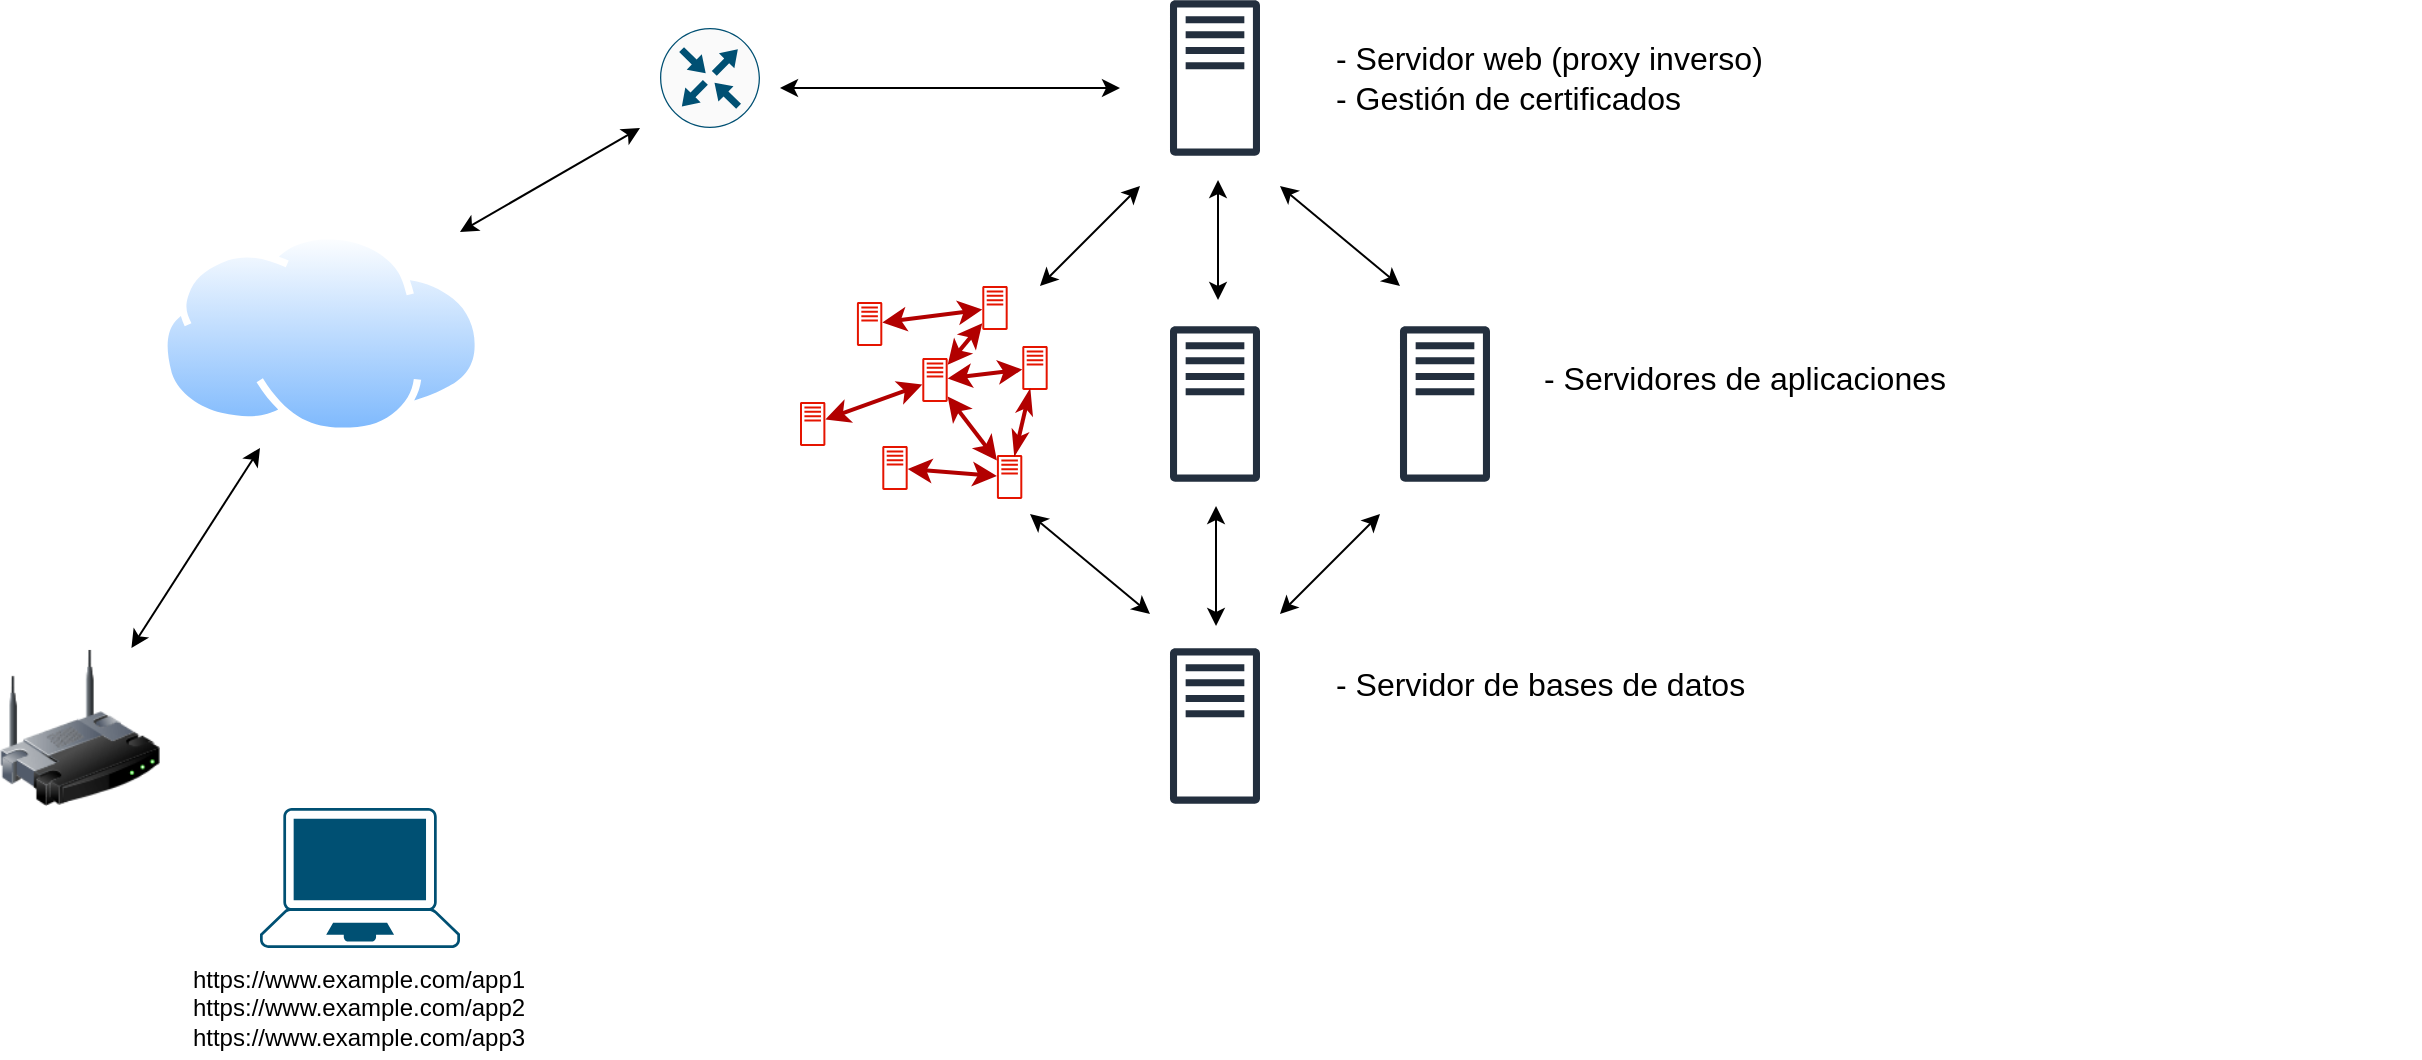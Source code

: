 <mxfile version="14.4.8" type="device"><diagram id="_iw5FYlWE8W93IZhSCup" name="Page-1"><mxGraphModel dx="1646" dy="1011" grid="1" gridSize="10" guides="1" tooltips="1" connect="1" arrows="1" fold="1" page="1" pageScale="1" pageWidth="1169" pageHeight="827" math="0" shadow="0"><root><mxCell id="0"/><mxCell id="1" parent="0"/><mxCell id="tMcyOFPm4zsBHrR0b8Am-1" value="" style="aspect=fixed;perimeter=ellipsePerimeter;html=1;align=center;shadow=0;dashed=0;spacingTop=3;image;image=img/lib/active_directory/internet_cloud.svg;" parent="1" vertex="1"><mxGeometry x="130" y="273" width="161.11" height="101.5" as="geometry"/></mxCell><mxCell id="tMcyOFPm4zsBHrR0b8Am-2" value="" style="points=[[0.13,0.02,0],[0.5,0,0],[0.87,0.02,0],[0.885,0.4,0],[0.985,0.985,0],[0.5,1,0],[0.015,0.985,0],[0.115,0.4,0]];verticalLabelPosition=bottom;html=1;verticalAlign=top;aspect=fixed;align=center;pointerEvents=1;shape=mxgraph.cisco19.laptop;fillColor=#005073;strokeColor=none;" parent="1" vertex="1"><mxGeometry x="179.995" y="561" width="100" height="70" as="geometry"/></mxCell><mxCell id="tMcyOFPm4zsBHrR0b8Am-3" value="" style="outlineConnect=0;fontColor=#232F3E;gradientColor=none;fillColor=#232F3E;strokeColor=none;dashed=0;verticalLabelPosition=bottom;verticalAlign=top;align=center;html=1;fontSize=12;fontStyle=0;aspect=fixed;pointerEvents=1;shape=mxgraph.aws4.traditional_server;" parent="1" vertex="1"><mxGeometry x="634.995" y="157" width="45" height="78" as="geometry"/></mxCell><mxCell id="tMcyOFPm4zsBHrR0b8Am-4" value="" style="endArrow=classic;startArrow=classic;html=1;" parent="1" source="tMcyOFPm4zsBHrR0b8Am-9" edge="1"><mxGeometry width="50" height="50" relative="1" as="geometry"><mxPoint x="180" y="451" as="sourcePoint"/><mxPoint x="180" y="381" as="targetPoint"/></mxGeometry></mxCell><mxCell id="tMcyOFPm4zsBHrR0b8Am-6" value="" style="endArrow=classic;startArrow=classic;html=1;" parent="1" edge="1"><mxGeometry width="50" height="50" relative="1" as="geometry"><mxPoint x="279.99" y="273" as="sourcePoint"/><mxPoint x="370" y="221" as="targetPoint"/></mxGeometry></mxCell><mxCell id="tMcyOFPm4zsBHrR0b8Am-7" value="&lt;div&gt;https://www.example.com/app1&lt;/div&gt;&lt;div&gt;https://www.example.com/app2&lt;/div&gt;&lt;div&gt;https://www.example.com/app3&lt;br&gt;&lt;/div&gt;" style="text;html=1;resizable=0;autosize=1;align=center;verticalAlign=middle;points=[];fillColor=none;strokeColor=none;rounded=0;" parent="1" vertex="1"><mxGeometry x="124" y="636" width="210" height="50" as="geometry"/></mxCell><mxCell id="tMcyOFPm4zsBHrR0b8Am-8" value="" style="points=[[0.5,0,0],[1,0.5,0],[0.5,1,0],[0,0.5,0],[0.145,0.145,0],[0.856,0.145,0],[0.855,0.856,0],[0.145,0.855,0]];verticalLabelPosition=bottom;html=1;verticalAlign=top;aspect=fixed;align=center;pointerEvents=1;shape=mxgraph.cisco19.rect;prIcon=router;fillColor=#FAFAFA;strokeColor=#005073;" parent="1" vertex="1"><mxGeometry x="380" y="171" width="50" height="50" as="geometry"/></mxCell><mxCell id="tMcyOFPm4zsBHrR0b8Am-9" value="" style="image;html=1;image=img/lib/clip_art/networking/Wireless_Router_128x128.png" parent="1" vertex="1"><mxGeometry x="50" y="481" width="80" height="80" as="geometry"/></mxCell><mxCell id="tMcyOFPm4zsBHrR0b8Am-16" value="" style="endArrow=classic;startArrow=classic;html=1;" parent="1" edge="1"><mxGeometry width="50" height="50" relative="1" as="geometry"><mxPoint x="440" y="201" as="sourcePoint"/><mxPoint x="610" y="201" as="targetPoint"/></mxGeometry></mxCell><mxCell id="tMcyOFPm4zsBHrR0b8Am-17" value="&lt;div style=&quot;font-size: 16px&quot;&gt;&lt;font style=&quot;font-size: 16px&quot;&gt;- Servidor web (proxy inverso)&lt;br&gt;&lt;/font&gt;&lt;/div&gt;&lt;div style=&quot;font-size: 16px&quot;&gt;&lt;font style=&quot;font-size: 16px&quot;&gt;- Gestión de certificados&lt;br&gt;&lt;/font&gt;&lt;/div&gt;" style="text;html=1;resizable=0;autosize=1;align=left;verticalAlign=middle;points=[];fillColor=none;strokeColor=none;rounded=0;" parent="1" vertex="1"><mxGeometry x="716" y="181" width="260" height="30" as="geometry"/></mxCell><mxCell id="tMcyOFPm4zsBHrR0b8Am-20" value="" style="outlineConnect=0;fontColor=#232F3E;gradientColor=none;fillColor=#232F3E;strokeColor=none;dashed=0;verticalLabelPosition=bottom;verticalAlign=top;align=center;html=1;fontSize=12;fontStyle=0;aspect=fixed;pointerEvents=1;shape=mxgraph.aws4.traditional_server;" parent="1" vertex="1"><mxGeometry x="634.995" y="481" width="45" height="78" as="geometry"/></mxCell><mxCell id="tMcyOFPm4zsBHrR0b8Am-21" value="&lt;div style=&quot;font-size: 16px&quot;&gt;&lt;font style=&quot;font-size: 16px&quot;&gt;- Servidor de bases de datos&lt;/font&gt;&lt;/div&gt;" style="text;whiteSpace=wrap;html=1;" parent="1" vertex="1"><mxGeometry x="716" y="483" width="260" height="30" as="geometry"/></mxCell><mxCell id="tMcyOFPm4zsBHrR0b8Am-22" value="" style="endArrow=classic;startArrow=classic;html=1;" parent="1" edge="1"><mxGeometry width="50" height="50" relative="1" as="geometry"><mxPoint x="659.01" y="307" as="sourcePoint"/><mxPoint x="659.01" y="247" as="targetPoint"/></mxGeometry></mxCell><mxCell id="tMcyOFPm4zsBHrR0b8Am-23" value="" style="outlineConnect=0;fontColor=#ffffff;fillColor=#e51400;strokeColor=#B20000;dashed=0;verticalLabelPosition=bottom;verticalAlign=top;align=center;html=1;fontSize=12;fontStyle=0;aspect=fixed;pointerEvents=1;shape=mxgraph.aws4.traditional_server;strokeWidth=2;" parent="1" vertex="1"><mxGeometry x="541.15" y="300" width="12.69" height="22" as="geometry"/></mxCell><mxCell id="tMcyOFPm4zsBHrR0b8Am-24" value="" style="outlineConnect=0;fontColor=#232F3E;gradientColor=none;fillColor=#232F3E;strokeColor=none;dashed=0;verticalLabelPosition=bottom;verticalAlign=top;align=center;html=1;fontSize=12;fontStyle=0;aspect=fixed;pointerEvents=1;shape=mxgraph.aws4.traditional_server;" parent="1" vertex="1"><mxGeometry x="635" y="320" width="45" height="78" as="geometry"/></mxCell><mxCell id="tMcyOFPm4zsBHrR0b8Am-25" value="" style="outlineConnect=0;fontColor=#232F3E;gradientColor=none;fillColor=#232F3E;strokeColor=none;dashed=0;verticalLabelPosition=bottom;verticalAlign=top;align=center;html=1;fontSize=12;fontStyle=0;aspect=fixed;pointerEvents=1;shape=mxgraph.aws4.traditional_server;" parent="1" vertex="1"><mxGeometry x="749.995" y="320" width="45" height="78" as="geometry"/></mxCell><mxCell id="tMcyOFPm4zsBHrR0b8Am-26" value="" style="endArrow=classic;startArrow=classic;html=1;" parent="1" edge="1"><mxGeometry width="50" height="50" relative="1" as="geometry"><mxPoint x="658.01" y="470" as="sourcePoint"/><mxPoint x="658.01" y="410" as="targetPoint"/></mxGeometry></mxCell><mxCell id="tMcyOFPm4zsBHrR0b8Am-27" value="" style="endArrow=classic;startArrow=classic;html=1;" parent="1" edge="1"><mxGeometry width="50" height="50" relative="1" as="geometry"><mxPoint x="570" y="300" as="sourcePoint"/><mxPoint x="620" y="250" as="targetPoint"/></mxGeometry></mxCell><mxCell id="tMcyOFPm4zsBHrR0b8Am-28" value="" style="endArrow=classic;startArrow=classic;html=1;" parent="1" edge="1"><mxGeometry width="50" height="50" relative="1" as="geometry"><mxPoint x="749.99" y="300" as="sourcePoint"/><mxPoint x="689.99" y="250" as="targetPoint"/></mxGeometry></mxCell><mxCell id="tMcyOFPm4zsBHrR0b8Am-29" value="&lt;div style=&quot;font-size: 16px&quot;&gt;&lt;font style=&quot;font-size: 16px&quot;&gt;- Servidores de aplicaciones&lt;/font&gt;&lt;/div&gt;&lt;div style=&quot;font-size: 16px&quot;&gt;&lt;font style=&quot;font-size: 16px&quot;&gt;&lt;br&gt;&lt;/font&gt;&lt;/div&gt;" style="text;whiteSpace=wrap;html=1;" parent="1" vertex="1"><mxGeometry x="820" y="330" width="440" height="30" as="geometry"/></mxCell><mxCell id="tMcyOFPm4zsBHrR0b8Am-30" value="" style="endArrow=classic;startArrow=classic;html=1;" parent="1" edge="1"><mxGeometry width="50" height="50" relative="1" as="geometry"><mxPoint x="690" y="464" as="sourcePoint"/><mxPoint x="740" y="414" as="targetPoint"/></mxGeometry></mxCell><mxCell id="tMcyOFPm4zsBHrR0b8Am-31" value="" style="endArrow=classic;startArrow=classic;html=1;" parent="1" edge="1"><mxGeometry width="50" height="50" relative="1" as="geometry"><mxPoint x="625.0" y="464" as="sourcePoint"/><mxPoint x="565.0" y="414" as="targetPoint"/></mxGeometry></mxCell><mxCell id="XmUVGO1t5C8wW_1ND43A-1" value="" style="outlineConnect=0;fontColor=#ffffff;fillColor=#e51400;strokeColor=#B20000;dashed=0;verticalLabelPosition=bottom;verticalAlign=top;align=center;html=1;fontSize=12;fontStyle=0;aspect=fixed;pointerEvents=1;shape=mxgraph.aws4.traditional_server;strokeWidth=2;" parent="1" vertex="1"><mxGeometry x="478.46" y="308" width="12.69" height="22" as="geometry"/></mxCell><mxCell id="XmUVGO1t5C8wW_1ND43A-2" value="" style="outlineConnect=0;fontColor=#ffffff;fillColor=#e51400;strokeColor=#B20000;dashed=0;verticalLabelPosition=bottom;verticalAlign=top;align=center;html=1;fontSize=12;fontStyle=0;aspect=fixed;pointerEvents=1;shape=mxgraph.aws4.traditional_server;strokeWidth=2;" parent="1" vertex="1"><mxGeometry x="450" y="358" width="12.69" height="22" as="geometry"/></mxCell><mxCell id="XmUVGO1t5C8wW_1ND43A-3" value="" style="outlineConnect=0;fontColor=#ffffff;fillColor=#e51400;strokeColor=#B20000;dashed=0;verticalLabelPosition=bottom;verticalAlign=top;align=center;html=1;fontSize=12;fontStyle=0;aspect=fixed;pointerEvents=1;shape=mxgraph.aws4.traditional_server;strokeWidth=2;" parent="1" vertex="1"><mxGeometry x="491.15" y="380" width="12.69" height="22" as="geometry"/></mxCell><mxCell id="XmUVGO1t5C8wW_1ND43A-4" value="" style="outlineConnect=0;fontColor=#ffffff;fillColor=#e51400;strokeColor=#B20000;dashed=0;verticalLabelPosition=bottom;verticalAlign=top;align=center;html=1;fontSize=12;fontStyle=0;aspect=fixed;pointerEvents=1;shape=mxgraph.aws4.traditional_server;strokeWidth=2;" parent="1" vertex="1"><mxGeometry x="511.15" y="336" width="12.69" height="22" as="geometry"/></mxCell><mxCell id="XmUVGO1t5C8wW_1ND43A-5" value="" style="outlineConnect=0;fontColor=#ffffff;fillColor=#e51400;strokeColor=#B20000;dashed=0;verticalLabelPosition=bottom;verticalAlign=top;align=center;html=1;fontSize=12;fontStyle=0;aspect=fixed;pointerEvents=1;shape=mxgraph.aws4.traditional_server;strokeWidth=2;" parent="1" vertex="1"><mxGeometry x="548.46" y="384.5" width="12.69" height="22" as="geometry"/></mxCell><mxCell id="XmUVGO1t5C8wW_1ND43A-6" value="" style="outlineConnect=0;fontColor=#ffffff;fillColor=#e51400;strokeColor=#B20000;dashed=0;verticalLabelPosition=bottom;verticalAlign=top;align=center;html=1;fontSize=12;fontStyle=0;aspect=fixed;pointerEvents=1;shape=mxgraph.aws4.traditional_server;strokeWidth=2;" parent="1" vertex="1"><mxGeometry x="561.15" y="330" width="12.69" height="22" as="geometry"/></mxCell><mxCell id="XmUVGO1t5C8wW_1ND43A-7" value="" style="endArrow=classicThin;startArrow=classicThin;html=1;endFill=1;startFill=1;fillColor=#e51400;strokeColor=#B20000;strokeWidth=2;" parent="1" source="XmUVGO1t5C8wW_1ND43A-5" target="XmUVGO1t5C8wW_1ND43A-6" edge="1"><mxGeometry width="50" height="50" relative="1" as="geometry"><mxPoint x="541.15" y="440" as="sourcePoint"/><mxPoint x="591.15" y="390" as="targetPoint"/></mxGeometry></mxCell><mxCell id="XmUVGO1t5C8wW_1ND43A-8" value="" style="endArrow=classic;startArrow=classic;html=1;fillColor=#e51400;strokeColor=#B20000;strokeWidth=2;" parent="1" source="XmUVGO1t5C8wW_1ND43A-4" target="tMcyOFPm4zsBHrR0b8Am-23" edge="1"><mxGeometry width="50" height="50" relative="1" as="geometry"><mxPoint x="541.15" y="440" as="sourcePoint"/><mxPoint x="591.15" y="390" as="targetPoint"/></mxGeometry></mxCell><mxCell id="XmUVGO1t5C8wW_1ND43A-9" value="" style="endArrow=classic;startArrow=classic;html=1;fillColor=#e51400;strokeColor=#B20000;strokeWidth=2;" parent="1" source="XmUVGO1t5C8wW_1ND43A-3" target="XmUVGO1t5C8wW_1ND43A-5" edge="1"><mxGeometry width="50" height="50" relative="1" as="geometry"><mxPoint x="541.15" y="440" as="sourcePoint"/><mxPoint x="591.15" y="390" as="targetPoint"/></mxGeometry></mxCell><mxCell id="XmUVGO1t5C8wW_1ND43A-10" value="" style="endArrow=classic;startArrow=classic;html=1;fillColor=#e51400;strokeColor=#B20000;strokeWidth=2;" parent="1" source="XmUVGO1t5C8wW_1ND43A-4" target="XmUVGO1t5C8wW_1ND43A-6" edge="1"><mxGeometry width="50" height="50" relative="1" as="geometry"><mxPoint x="541.15" y="440" as="sourcePoint"/><mxPoint x="591.15" y="390" as="targetPoint"/></mxGeometry></mxCell><mxCell id="XmUVGO1t5C8wW_1ND43A-11" value="" style="endArrow=classic;startArrow=classic;html=1;fillColor=#e51400;strokeColor=#B20000;strokeWidth=2;" parent="1" source="XmUVGO1t5C8wW_1ND43A-5" target="XmUVGO1t5C8wW_1ND43A-4" edge="1"><mxGeometry width="50" height="50" relative="1" as="geometry"><mxPoint x="541.15" y="440" as="sourcePoint"/><mxPoint x="591.15" y="390" as="targetPoint"/></mxGeometry></mxCell><mxCell id="XmUVGO1t5C8wW_1ND43A-12" value="" style="endArrow=classic;startArrow=classic;html=1;fillColor=#e51400;strokeColor=#B20000;strokeWidth=2;" parent="1" source="tMcyOFPm4zsBHrR0b8Am-23" target="XmUVGO1t5C8wW_1ND43A-1" edge="1"><mxGeometry width="50" height="50" relative="1" as="geometry"><mxPoint x="541.15" y="440" as="sourcePoint"/><mxPoint x="591.15" y="390" as="targetPoint"/></mxGeometry></mxCell><mxCell id="XmUVGO1t5C8wW_1ND43A-13" value="" style="endArrow=classic;startArrow=classic;html=1;fillColor=#e51400;strokeColor=#B20000;strokeWidth=2;" parent="1" source="XmUVGO1t5C8wW_1ND43A-2" target="XmUVGO1t5C8wW_1ND43A-4" edge="1"><mxGeometry width="50" height="50" relative="1" as="geometry"><mxPoint x="541.15" y="440" as="sourcePoint"/><mxPoint x="591.15" y="390" as="targetPoint"/></mxGeometry></mxCell></root></mxGraphModel></diagram></mxfile>